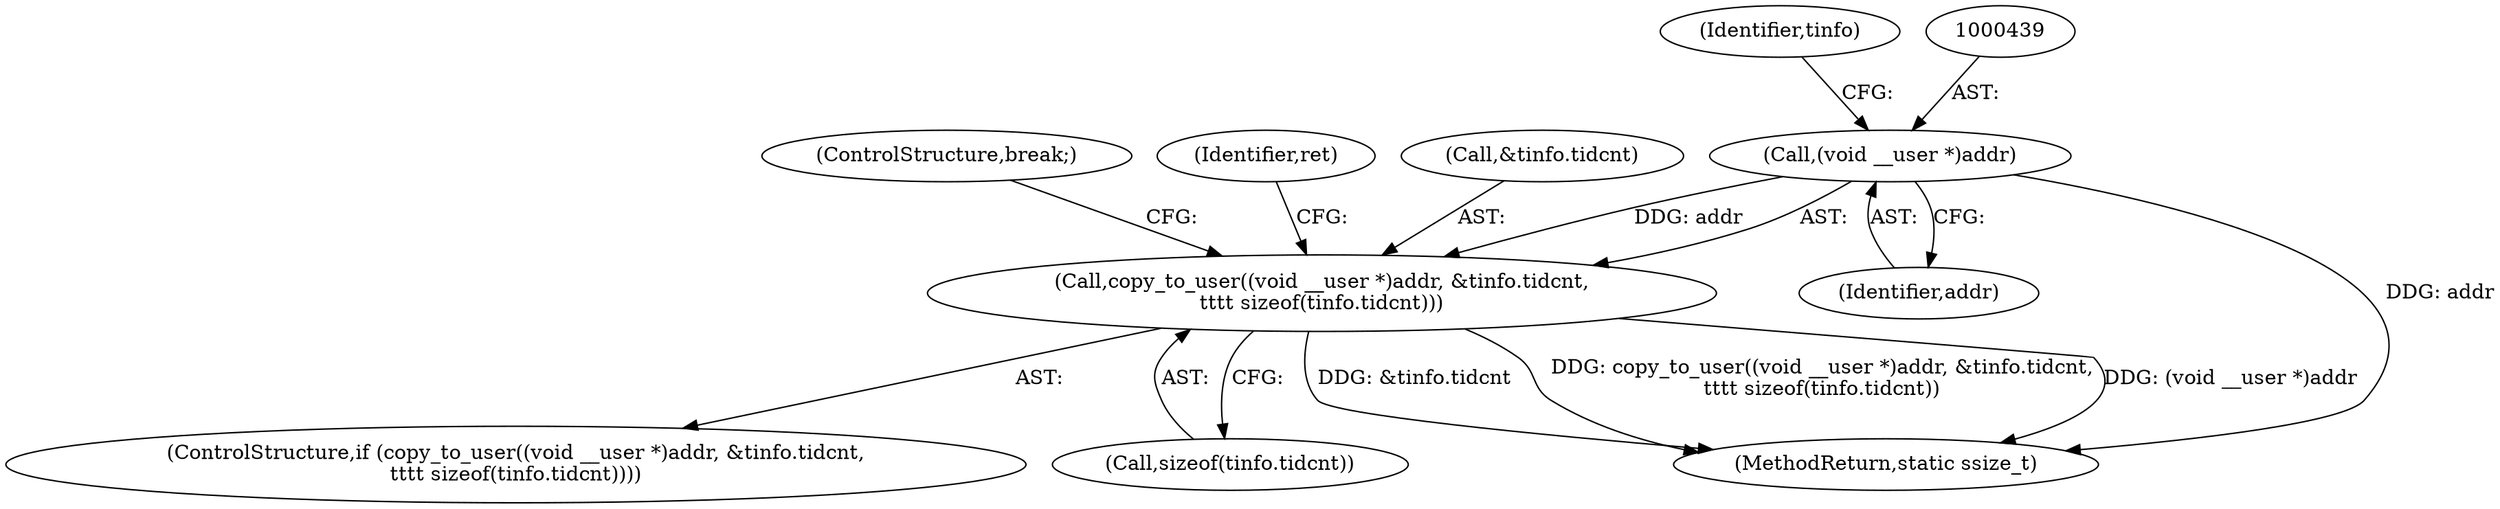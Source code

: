 digraph "0_linux_e6bd18f57aad1a2d1ef40e646d03ed0f2515c9e3_3@API" {
"1000437" [label="(Call,copy_to_user((void __user *)addr, &tinfo.tidcnt,\n\t\t\t\t sizeof(tinfo.tidcnt)))"];
"1000438" [label="(Call,(void __user *)addr)"];
"1000445" [label="(Call,sizeof(tinfo.tidcnt))"];
"1000438" [label="(Call,(void __user *)addr)"];
"1000453" [label="(ControlStructure,break;)"];
"1000440" [label="(Identifier,addr)"];
"1000443" [label="(Identifier,tinfo)"];
"1000450" [label="(Identifier,ret)"];
"1000436" [label="(ControlStructure,if (copy_to_user((void __user *)addr, &tinfo.tidcnt,\n\t\t\t\t sizeof(tinfo.tidcnt))))"];
"1000672" [label="(MethodReturn,static ssize_t)"];
"1000437" [label="(Call,copy_to_user((void __user *)addr, &tinfo.tidcnt,\n\t\t\t\t sizeof(tinfo.tidcnt)))"];
"1000441" [label="(Call,&tinfo.tidcnt)"];
"1000437" -> "1000436"  [label="AST: "];
"1000437" -> "1000445"  [label="CFG: "];
"1000438" -> "1000437"  [label="AST: "];
"1000441" -> "1000437"  [label="AST: "];
"1000445" -> "1000437"  [label="AST: "];
"1000450" -> "1000437"  [label="CFG: "];
"1000453" -> "1000437"  [label="CFG: "];
"1000437" -> "1000672"  [label="DDG: copy_to_user((void __user *)addr, &tinfo.tidcnt,\n\t\t\t\t sizeof(tinfo.tidcnt))"];
"1000437" -> "1000672"  [label="DDG: (void __user *)addr"];
"1000437" -> "1000672"  [label="DDG: &tinfo.tidcnt"];
"1000438" -> "1000437"  [label="DDG: addr"];
"1000438" -> "1000440"  [label="CFG: "];
"1000439" -> "1000438"  [label="AST: "];
"1000440" -> "1000438"  [label="AST: "];
"1000443" -> "1000438"  [label="CFG: "];
"1000438" -> "1000672"  [label="DDG: addr"];
}
